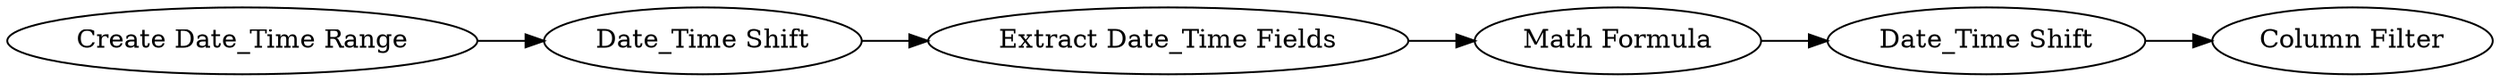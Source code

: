 digraph {
	42 -> 44
	41 -> 42
	43 -> 40
	40 -> 41
	39 -> 43
	43 [label="Date_Time Shift"]
	44 [label="Column Filter"]
	42 [label="Date_Time Shift"]
	41 [label="Math Formula"]
	40 [label="Extract Date_Time Fields"]
	39 [label="Create Date_Time Range"]
	rankdir=LR
}
